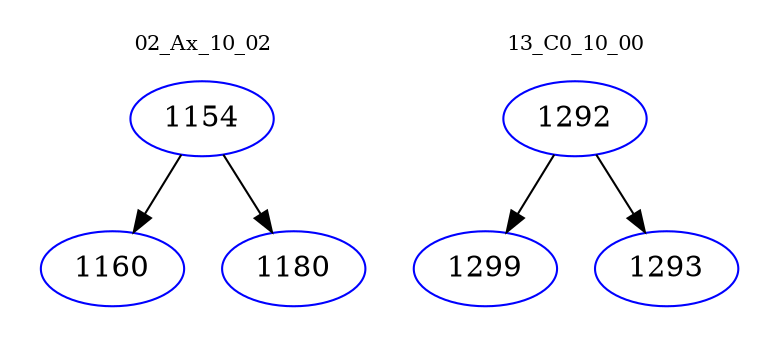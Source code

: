 digraph{
subgraph cluster_0 {
color = white
label = "02_Ax_10_02";
fontsize=10;
T0_1154 [label="1154", color="blue"]
T0_1154 -> T0_1160 [color="black"]
T0_1160 [label="1160", color="blue"]
T0_1154 -> T0_1180 [color="black"]
T0_1180 [label="1180", color="blue"]
}
subgraph cluster_1 {
color = white
label = "13_C0_10_00";
fontsize=10;
T1_1292 [label="1292", color="blue"]
T1_1292 -> T1_1299 [color="black"]
T1_1299 [label="1299", color="blue"]
T1_1292 -> T1_1293 [color="black"]
T1_1293 [label="1293", color="blue"]
}
}
